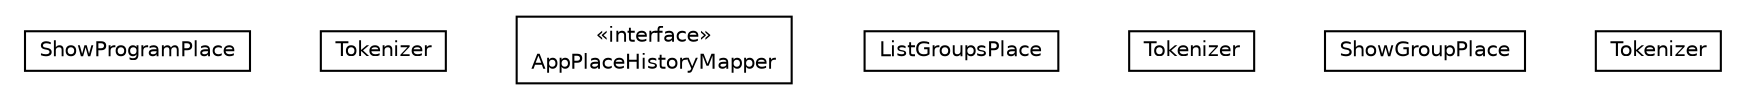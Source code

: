 #!/usr/local/bin/dot
#
# Class diagram 
# Generated by UMLGraph version 5.4 (http://www.umlgraph.org/)
#

digraph G {
	edge [fontname="Helvetica",fontsize=10,labelfontname="Helvetica",labelfontsize=10];
	node [fontname="Helvetica",fontsize=10,shape=plaintext];
	nodesep=0.25;
	ranksep=0.5;
	// hu.sch.kfc.client.place.ShowProgramPlace
	c226 [label=<<table title="hu.sch.kfc.client.place.ShowProgramPlace" border="0" cellborder="1" cellspacing="0" cellpadding="2" port="p" href="./ShowProgramPlace.html">
		<tr><td><table border="0" cellspacing="0" cellpadding="1">
<tr><td align="center" balign="center"> ShowProgramPlace </td></tr>
		</table></td></tr>
		</table>>, URL="./ShowProgramPlace.html", fontname="Helvetica", fontcolor="black", fontsize=10.0];
	// hu.sch.kfc.client.place.ShowProgramPlace.Tokenizer
	c227 [label=<<table title="hu.sch.kfc.client.place.ShowProgramPlace.Tokenizer" border="0" cellborder="1" cellspacing="0" cellpadding="2" port="p" href="./ShowProgramPlace.Tokenizer.html">
		<tr><td><table border="0" cellspacing="0" cellpadding="1">
<tr><td align="center" balign="center"> Tokenizer </td></tr>
		</table></td></tr>
		</table>>, URL="./ShowProgramPlace.Tokenizer.html", fontname="Helvetica", fontcolor="black", fontsize=10.0];
	// hu.sch.kfc.client.place.AppPlaceHistoryMapper
	c228 [label=<<table title="hu.sch.kfc.client.place.AppPlaceHistoryMapper" border="0" cellborder="1" cellspacing="0" cellpadding="2" port="p" href="./AppPlaceHistoryMapper.html">
		<tr><td><table border="0" cellspacing="0" cellpadding="1">
<tr><td align="center" balign="center"> &#171;interface&#187; </td></tr>
<tr><td align="center" balign="center"> AppPlaceHistoryMapper </td></tr>
		</table></td></tr>
		</table>>, URL="./AppPlaceHistoryMapper.html", fontname="Helvetica", fontcolor="black", fontsize=10.0];
	// hu.sch.kfc.client.place.ListGroupsPlace
	c229 [label=<<table title="hu.sch.kfc.client.place.ListGroupsPlace" border="0" cellborder="1" cellspacing="0" cellpadding="2" port="p" href="./ListGroupsPlace.html">
		<tr><td><table border="0" cellspacing="0" cellpadding="1">
<tr><td align="center" balign="center"> ListGroupsPlace </td></tr>
		</table></td></tr>
		</table>>, URL="./ListGroupsPlace.html", fontname="Helvetica", fontcolor="black", fontsize=10.0];
	// hu.sch.kfc.client.place.ListGroupsPlace.Tokenizer
	c230 [label=<<table title="hu.sch.kfc.client.place.ListGroupsPlace.Tokenizer" border="0" cellborder="1" cellspacing="0" cellpadding="2" port="p" href="./ListGroupsPlace.Tokenizer.html">
		<tr><td><table border="0" cellspacing="0" cellpadding="1">
<tr><td align="center" balign="center"> Tokenizer </td></tr>
		</table></td></tr>
		</table>>, URL="./ListGroupsPlace.Tokenizer.html", fontname="Helvetica", fontcolor="black", fontsize=10.0];
	// hu.sch.kfc.client.place.ShowGroupPlace
	c231 [label=<<table title="hu.sch.kfc.client.place.ShowGroupPlace" border="0" cellborder="1" cellspacing="0" cellpadding="2" port="p" href="./ShowGroupPlace.html">
		<tr><td><table border="0" cellspacing="0" cellpadding="1">
<tr><td align="center" balign="center"> ShowGroupPlace </td></tr>
		</table></td></tr>
		</table>>, URL="./ShowGroupPlace.html", fontname="Helvetica", fontcolor="black", fontsize=10.0];
	// hu.sch.kfc.client.place.ShowGroupPlace.Tokenizer
	c232 [label=<<table title="hu.sch.kfc.client.place.ShowGroupPlace.Tokenizer" border="0" cellborder="1" cellspacing="0" cellpadding="2" port="p" href="./ShowGroupPlace.Tokenizer.html">
		<tr><td><table border="0" cellspacing="0" cellpadding="1">
<tr><td align="center" balign="center"> Tokenizer </td></tr>
		</table></td></tr>
		</table>>, URL="./ShowGroupPlace.Tokenizer.html", fontname="Helvetica", fontcolor="black", fontsize=10.0];
}

